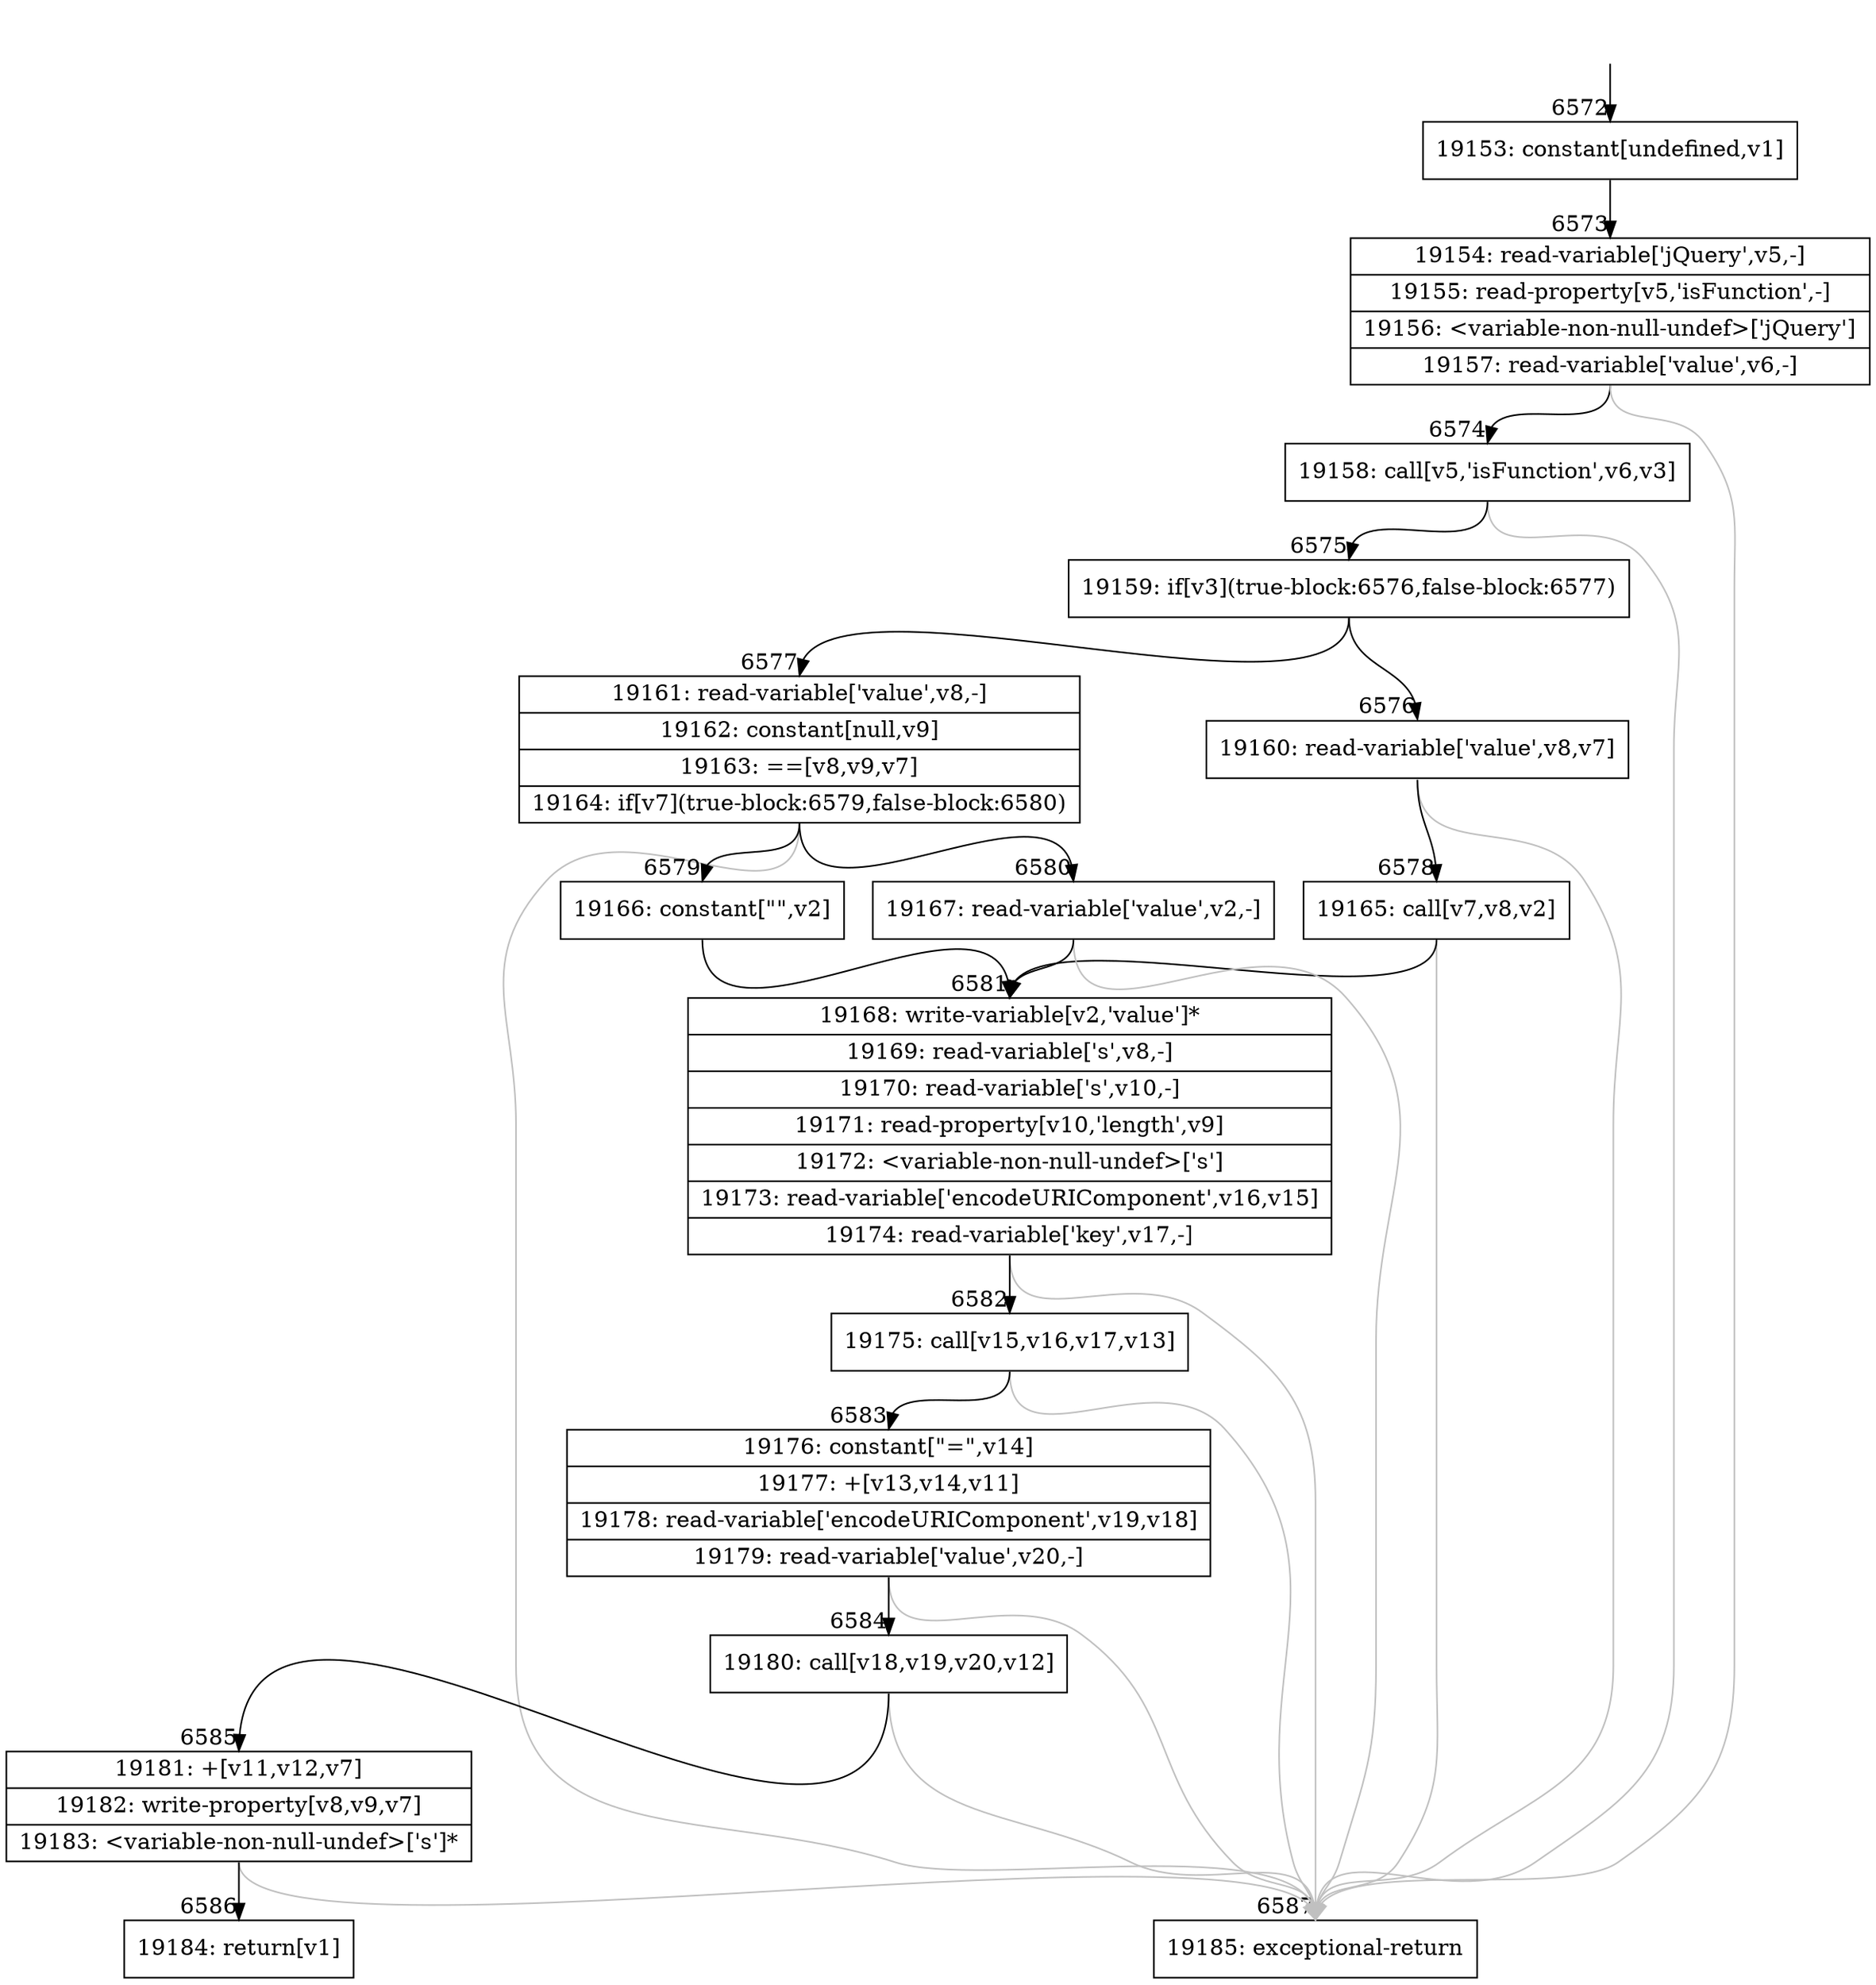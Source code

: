 digraph {
rankdir="TD"
BB_entry430[shape=none,label=""];
BB_entry430 -> BB6572 [tailport=s, headport=n, headlabel="    6572"]
BB6572 [shape=record label="{19153: constant[undefined,v1]}" ] 
BB6572 -> BB6573 [tailport=s, headport=n, headlabel="      6573"]
BB6573 [shape=record label="{19154: read-variable['jQuery',v5,-]|19155: read-property[v5,'isFunction',-]|19156: \<variable-non-null-undef\>['jQuery']|19157: read-variable['value',v6,-]}" ] 
BB6573 -> BB6574 [tailport=s, headport=n, headlabel="      6574"]
BB6573 -> BB6587 [tailport=s, headport=n, color=gray, headlabel="      6587"]
BB6574 [shape=record label="{19158: call[v5,'isFunction',v6,v3]}" ] 
BB6574 -> BB6575 [tailport=s, headport=n, headlabel="      6575"]
BB6574 -> BB6587 [tailport=s, headport=n, color=gray]
BB6575 [shape=record label="{19159: if[v3](true-block:6576,false-block:6577)}" ] 
BB6575 -> BB6576 [tailport=s, headport=n, headlabel="      6576"]
BB6575 -> BB6577 [tailport=s, headport=n, headlabel="      6577"]
BB6576 [shape=record label="{19160: read-variable['value',v8,v7]}" ] 
BB6576 -> BB6578 [tailport=s, headport=n, headlabel="      6578"]
BB6576 -> BB6587 [tailport=s, headport=n, color=gray]
BB6577 [shape=record label="{19161: read-variable['value',v8,-]|19162: constant[null,v9]|19163: ==[v8,v9,v7]|19164: if[v7](true-block:6579,false-block:6580)}" ] 
BB6577 -> BB6579 [tailport=s, headport=n, headlabel="      6579"]
BB6577 -> BB6580 [tailport=s, headport=n, headlabel="      6580"]
BB6577 -> BB6587 [tailport=s, headport=n, color=gray]
BB6578 [shape=record label="{19165: call[v7,v8,v2]}" ] 
BB6578 -> BB6581 [tailport=s, headport=n, headlabel="      6581"]
BB6578 -> BB6587 [tailport=s, headport=n, color=gray]
BB6579 [shape=record label="{19166: constant[\"\",v2]}" ] 
BB6579 -> BB6581 [tailport=s, headport=n]
BB6580 [shape=record label="{19167: read-variable['value',v2,-]}" ] 
BB6580 -> BB6581 [tailport=s, headport=n]
BB6580 -> BB6587 [tailport=s, headport=n, color=gray]
BB6581 [shape=record label="{19168: write-variable[v2,'value']*|19169: read-variable['s',v8,-]|19170: read-variable['s',v10,-]|19171: read-property[v10,'length',v9]|19172: \<variable-non-null-undef\>['s']|19173: read-variable['encodeURIComponent',v16,v15]|19174: read-variable['key',v17,-]}" ] 
BB6581 -> BB6582 [tailport=s, headport=n, headlabel="      6582"]
BB6581 -> BB6587 [tailport=s, headport=n, color=gray]
BB6582 [shape=record label="{19175: call[v15,v16,v17,v13]}" ] 
BB6582 -> BB6583 [tailport=s, headport=n, headlabel="      6583"]
BB6582 -> BB6587 [tailport=s, headport=n, color=gray]
BB6583 [shape=record label="{19176: constant[\"=\",v14]|19177: +[v13,v14,v11]|19178: read-variable['encodeURIComponent',v19,v18]|19179: read-variable['value',v20,-]}" ] 
BB6583 -> BB6584 [tailport=s, headport=n, headlabel="      6584"]
BB6583 -> BB6587 [tailport=s, headport=n, color=gray]
BB6584 [shape=record label="{19180: call[v18,v19,v20,v12]}" ] 
BB6584 -> BB6585 [tailport=s, headport=n, headlabel="      6585"]
BB6584 -> BB6587 [tailport=s, headport=n, color=gray]
BB6585 [shape=record label="{19181: +[v11,v12,v7]|19182: write-property[v8,v9,v7]|19183: \<variable-non-null-undef\>['s']*}" ] 
BB6585 -> BB6586 [tailport=s, headport=n, headlabel="      6586"]
BB6585 -> BB6587 [tailport=s, headport=n, color=gray]
BB6586 [shape=record label="{19184: return[v1]}" ] 
BB6587 [shape=record label="{19185: exceptional-return}" ] 
}
